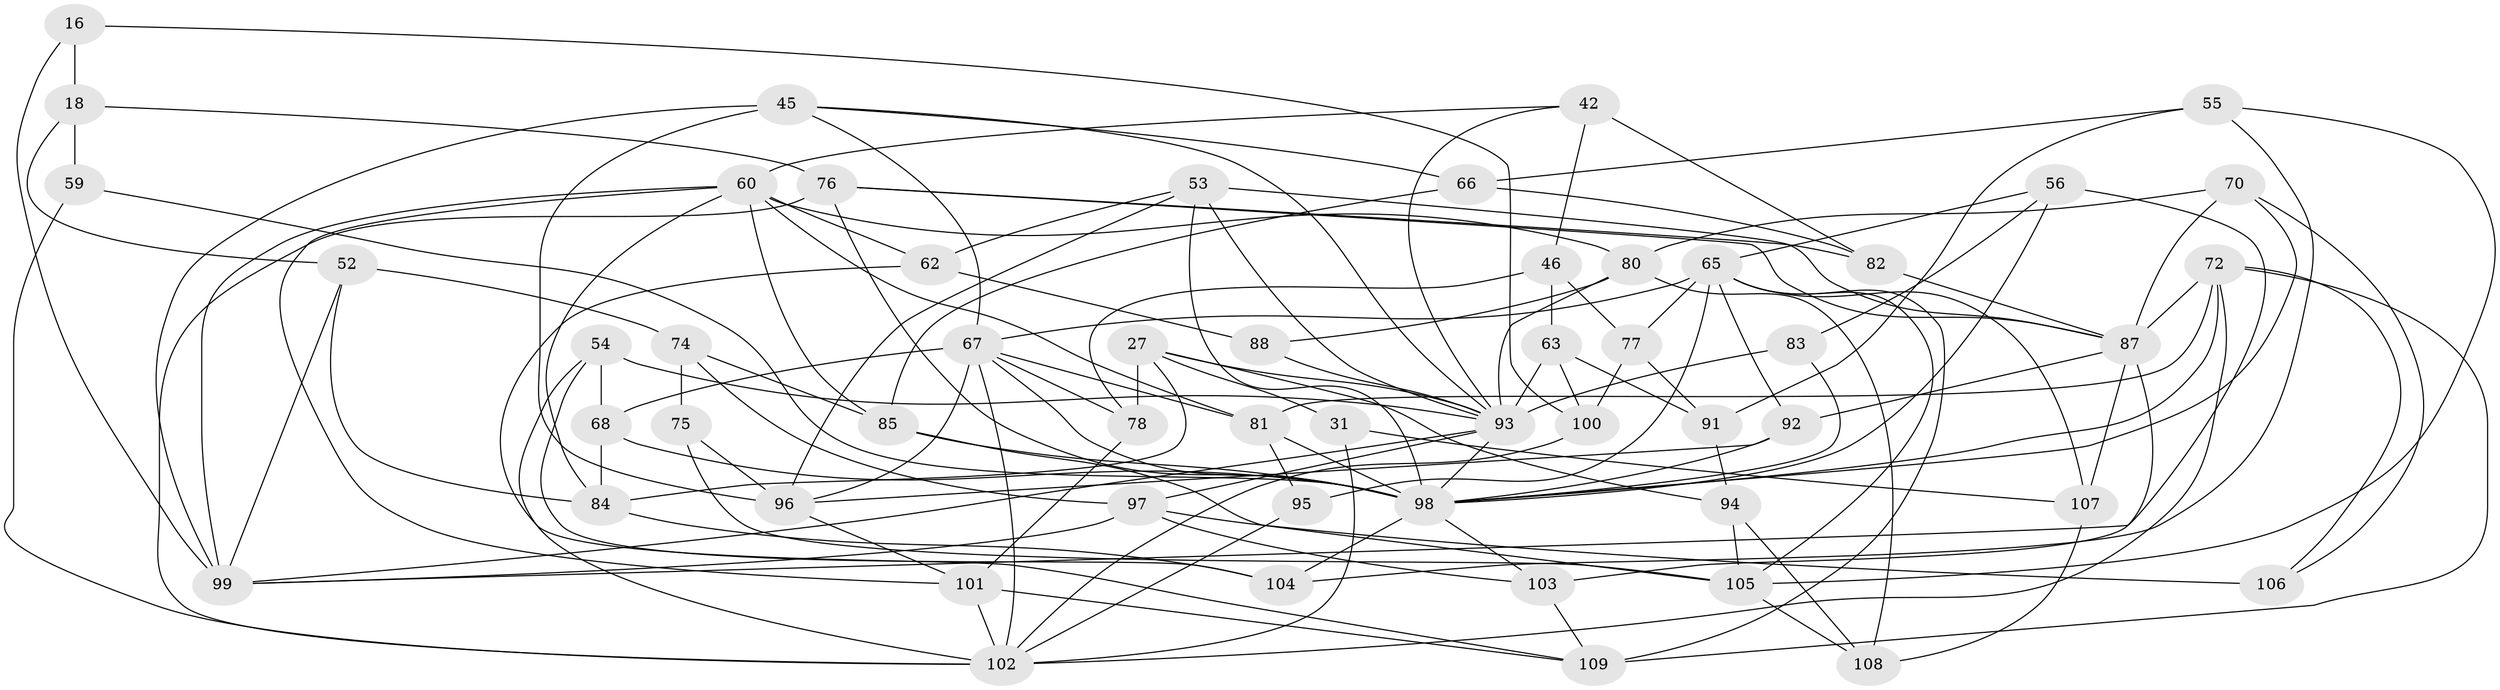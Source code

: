 // original degree distribution, {4: 1.0}
// Generated by graph-tools (version 1.1) at 2025/03/03/04/25 22:03:10]
// undirected, 54 vertices, 134 edges
graph export_dot {
graph [start="1"]
  node [color=gray90,style=filled];
  16;
  18 [super="+13"];
  27 [super="+11"];
  31;
  42;
  45 [super="+44"];
  46;
  52;
  53 [super="+23+39"];
  54;
  55;
  56;
  59;
  60 [super="+32"];
  62;
  63;
  65 [super="+57"];
  66;
  67 [super="+26+41"];
  68 [super="+61"];
  70;
  72 [super="+8+49"];
  74;
  75;
  76 [super="+9+38"];
  77;
  78;
  80 [super="+40"];
  81 [super="+47"];
  82;
  83 [super="+37"];
  84 [super="+71"];
  85 [super="+20"];
  87 [super="+29+51"];
  88;
  91;
  92;
  93 [super="+33+21+35"];
  94;
  95;
  96 [super="+50"];
  97 [super="+36"];
  98 [super="+48+86+89"];
  99 [super="+90"];
  100;
  101 [super="+25+79"];
  102 [super="+64+58"];
  103;
  104;
  105 [super="+34"];
  106;
  107;
  108;
  109 [super="+73"];
  16 -- 100;
  16 -- 18 [weight=2];
  16 -- 99;
  18 -- 59 [weight=2];
  18 -- 52;
  18 -- 76;
  27 -- 31 [weight=2];
  27 -- 94;
  27 -- 78;
  27 -- 84;
  27 -- 93;
  31 -- 107;
  31 -- 102;
  42 -- 82;
  42 -- 60;
  42 -- 46;
  42 -- 93;
  45 -- 67;
  45 -- 99 [weight=2];
  45 -- 93;
  45 -- 66;
  45 -- 96;
  46 -- 77;
  46 -- 78;
  46 -- 63;
  52 -- 74;
  52 -- 84;
  52 -- 99;
  53 -- 93 [weight=2];
  53 -- 98 [weight=2];
  53 -- 96 [weight=2];
  53 -- 62;
  53 -- 87;
  54 -- 104;
  54 -- 93;
  54 -- 102;
  54 -- 68;
  55 -- 105;
  55 -- 91;
  55 -- 104;
  55 -- 66;
  56 -- 98;
  56 -- 65;
  56 -- 83;
  56 -- 99;
  59 -- 98;
  59 -- 102;
  60 -- 62;
  60 -- 101 [weight=2];
  60 -- 80;
  60 -- 81;
  60 -- 99;
  60 -- 84;
  60 -- 85 [weight=2];
  62 -- 88;
  62 -- 109;
  63 -- 91;
  63 -- 100;
  63 -- 93;
  65 -- 105;
  65 -- 67;
  65 -- 107;
  65 -- 92;
  65 -- 77;
  65 -- 95;
  65 -- 109;
  66 -- 85;
  66 -- 82;
  67 -- 96;
  67 -- 81;
  67 -- 68;
  67 -- 78;
  67 -- 102 [weight=3];
  67 -- 98;
  68 -- 98 [weight=2];
  68 -- 84 [weight=2];
  70 -- 106;
  70 -- 80;
  70 -- 98;
  70 -- 87;
  72 -- 98 [weight=2];
  72 -- 81;
  72 -- 109 [weight=2];
  72 -- 106;
  72 -- 102;
  72 -- 87 [weight=3];
  74 -- 75;
  74 -- 85;
  74 -- 97;
  75 -- 96 [weight=2];
  75 -- 105;
  76 -- 98 [weight=3];
  76 -- 82;
  76 -- 102 [weight=2];
  76 -- 87;
  77 -- 100;
  77 -- 91;
  78 -- 101;
  80 -- 88 [weight=2];
  80 -- 108;
  80 -- 93;
  81 -- 95 [weight=2];
  81 -- 98;
  82 -- 87;
  83 -- 93 [weight=4];
  83 -- 98;
  84 -- 104;
  85 -- 98;
  85 -- 105;
  87 -- 107;
  87 -- 103;
  87 -- 92;
  88 -- 93;
  91 -- 94;
  92 -- 96;
  92 -- 98;
  93 -- 97;
  93 -- 99;
  93 -- 98;
  94 -- 105;
  94 -- 108;
  95 -- 102;
  96 -- 101;
  97 -- 103;
  97 -- 106 [weight=2];
  97 -- 99;
  98 -- 103;
  98 -- 104;
  100 -- 102;
  101 -- 102 [weight=3];
  101 -- 109;
  103 -- 109;
  105 -- 108;
  107 -- 108;
}
